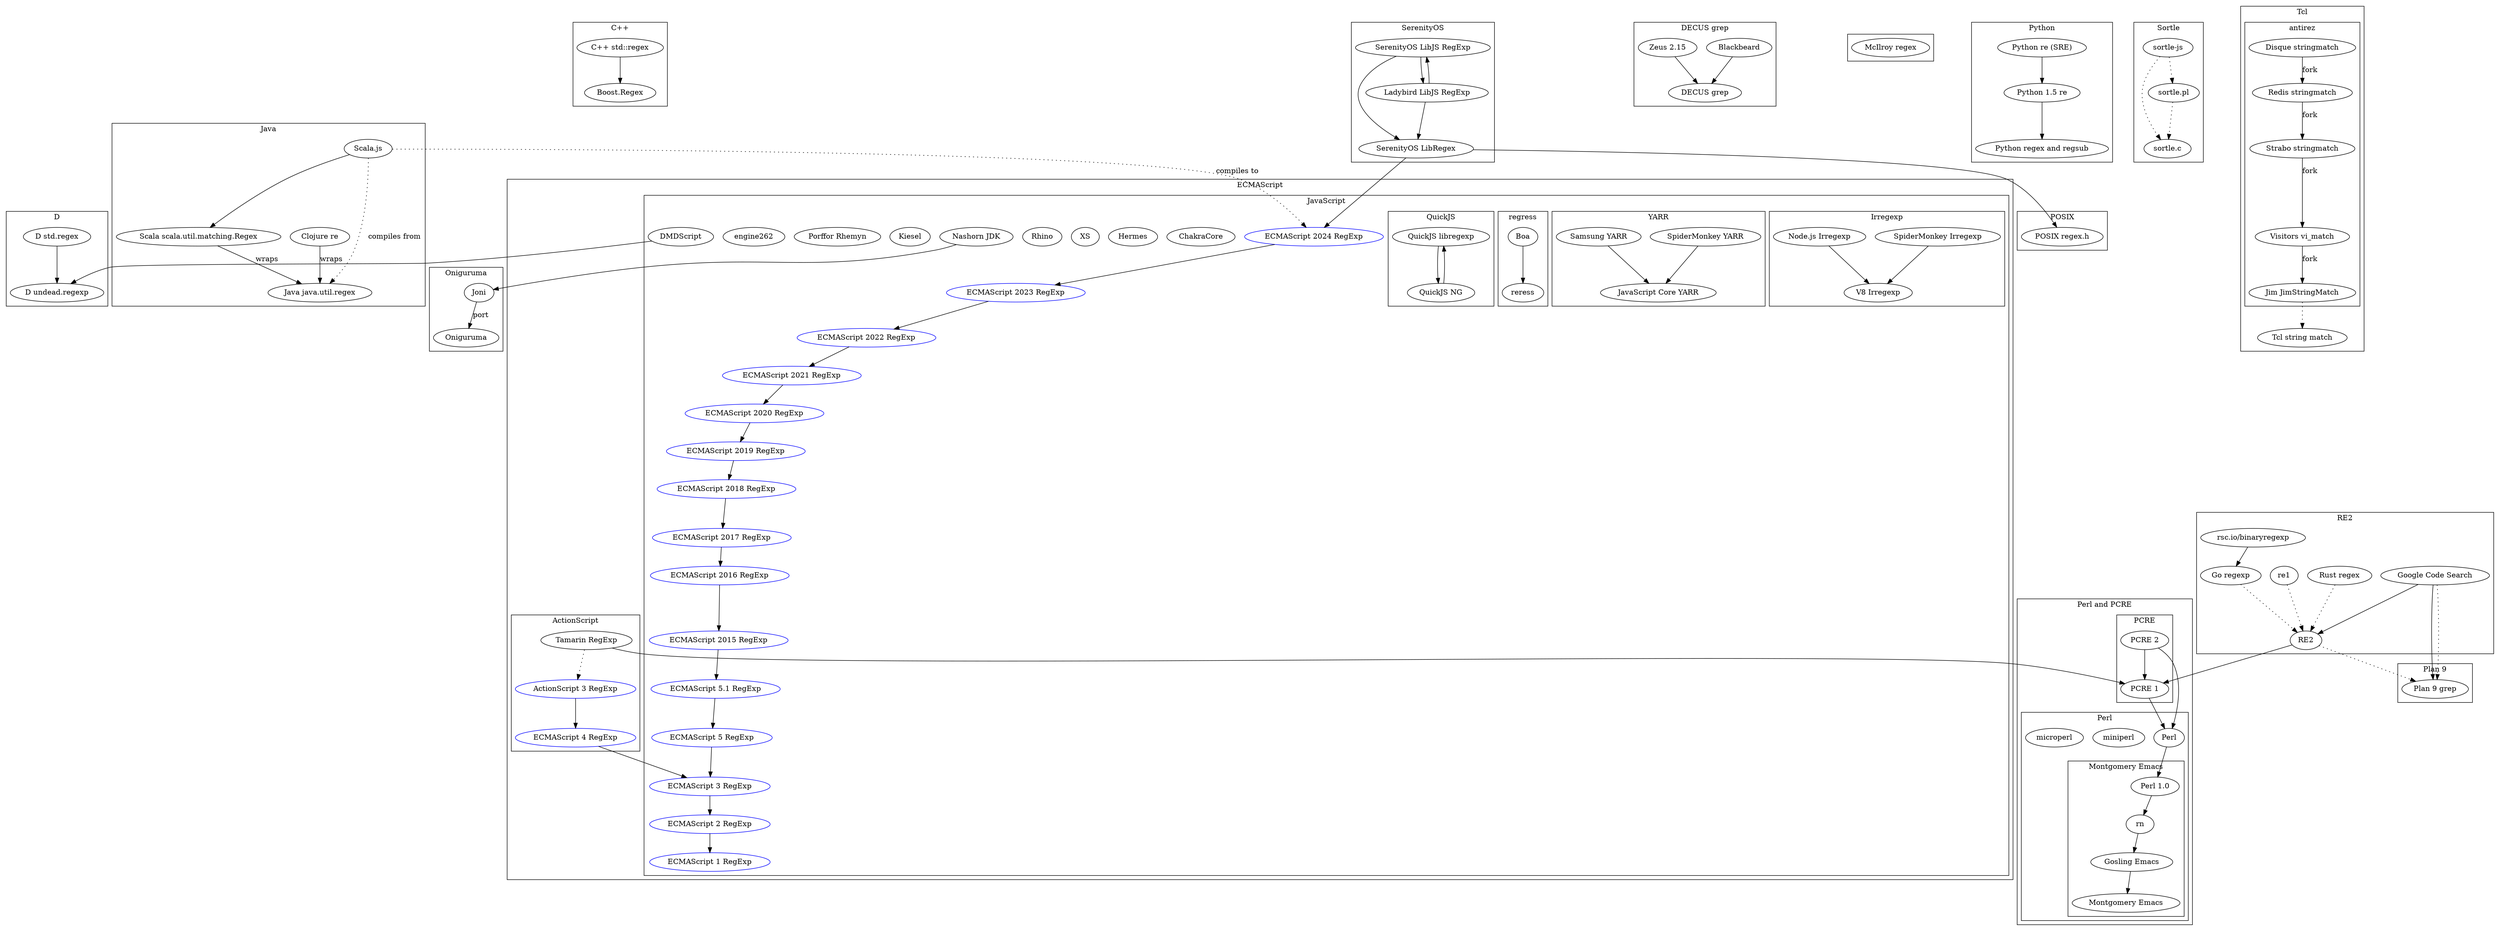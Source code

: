 digraph regexp_relations {
  compund=true;

  subgraph cluster_cpp {
    label="C++";
    boost [label="Boost.Regex"];
    cpp [label="C++ std::regex"];

    boost; // TODO: Influences?
    cpp -> boost;
  }

  subgraph cluster_d {
    label="D";
    d [label="D std.regex"];
    d_undead [label="D undead.regexp"];

    d_undead; // TODO: Influences?
    d -> d_undead; // TODO: Kind of influence
  }

  subgraph cluster_decus_grep {
    label="DECUS grep";
    blackbeard [label="Blackbeard"];
    decus_grep [label="DECUS grep"];
    zeus_215 [label="Zeus 2.15"];

    decus_grep;
    blackbeard -> decus_grep;
    zeus_215 -> decus_grep;
  }

  subgraph cluster_ecmascript {
    label="ECMAScript";

    subgraph cluster_javascript {
      label="JavaScript";
      ecmascript1 [label="ECMAScript 1 RegExp", color=blue];
      ecmascript2 [label="ECMAScript 2 RegExp", color=blue];
      ecmascript3 [label="ECMAScript 3 RegExp", color=blue];
      ecmascript5 [label="ECMAScript 5 RegExp", color=blue];
      ecmascript51 [label="ECMAScript 5.1 RegExp", color=blue];
      ecmascript2015 [label="ECMAScript 2015 RegExp", color=blue];
      ecmascript2016 [label="ECMAScript 2016 RegExp", color=blue];
      ecmascript2017 [label="ECMAScript 2017 RegExp", color=blue];
      ecmascript2018 [label="ECMAScript 2018 RegExp", color=blue];
      ecmascript2019 [label="ECMAScript 2019 RegExp", color=blue];
      ecmascript2020 [label="ECMAScript 2020 RegExp", color=blue];
      ecmascript2021 [label="ECMAScript 2021 RegExp", color=blue];
      ecmascript2022 [label="ECMAScript 2022 RegExp", color=blue];
      ecmascript2023 [label="ECMAScript 2023 RegExp", color=blue];
      ecmascript2024 [label="ECMAScript 2024 RegExp", color=blue];

      ecmascript1;
      ecmascript2 -> ecmascript1;
      ecmascript3 -> ecmascript2;
      ecmascript5 -> ecmascript3;
      ecmascript51 -> ecmascript5;
      ecmascript2015 -> ecmascript51;
      ecmascript2016 -> ecmascript2015;
      ecmascript2017 -> ecmascript2016;
      ecmascript2018 -> ecmascript2017;
      ecmascript2019 -> ecmascript2018;
      ecmascript2020 -> ecmascript2019;
      ecmascript2021 -> ecmascript2020;
      ecmascript2022 -> ecmascript2021;
      ecmascript2023 -> ecmascript2022;
      ecmascript2024 -> ecmascript2023;

      subgraph cluster_irregexp {
        label="Irregexp";
        v8_irregexp [label="V8 Irregexp"];
        spidermonkey_irregexp [label="SpiderMonkey Irregexp"];
        nodejs_irregexp [label="Node.js Irregexp"];

        spidermonkey_irregexp -> v8_irregexp;
        nodejs_irregexp -> v8_irregexp; // TODO: Is this sufficiently different from V8 to include?
      }

      subgraph cluster_yarr {
        label="YARR";
        javascriptcore_yarr [label="JavaScript Core YARR"];
        spidermonkey_yarr [label="SpiderMonkey YARR"];
        samsung_yarr [label="Samsung YARR"];

        spidermonkey_yarr -> javascriptcore_yarr;
        samsung_yarr -> javascriptcore_yarr;
      }

      subgraph cluster_regress {
        label="regress";
        regress [label="reress"];
        boa [label="Boa"];

        boa -> regress;
      }

      subgraph cluster_quickjs {
        label="QuickJS";
        quickjs [label="QuickJS libregexp"];
        quickjs_ng [label="QuickJS NG"];

        quickjs -> quickjs_ng;
        quickjs_ng -> quickjs;
      }

      chakracore [label="ChakraCore"];

      hermes [label="Hermes"];

      xs [label="XS"];

      rhino [label="Rhino"];

      nashorn [label="Nashorn JDK"];
      // nashorn -> joni in cluster_oniguruma

      kiesel [label="Kiesel"];

      porffor [label="Porffor Rhemyn"];

      engine262 [label="engine262"];

      dmdscript [label="DMDScript"];
      dmdscript -> d_undead;
    }

    subgraph cluster_actionscript {
      label="ActionScript";
      ecmascript4 [label="ECMAScript 4 RegExp", color=blue];
      actionscript [label="ActionScript 3 RegExp", color=blue];
      tamarin [label="Tamarin RegExp"];

      ecmascript4 -> ecmascript3;
      actionscript -> ecmascript4;
      tamarin -> actionscript [style=dotted];
      // tamarin -> pcre1 in cluster_pcre
    }
  }

  subgraph cluster_java {
    label="Java";
    java [label="Java java.util.regex"];
    clojure [label="Clojure re"];
    scala [label="Scala scala.util.matching.Regex"];
    scala_js [label="Scala.js"];

    java; // TODO: Influences?
    clojure -> java [label="wraps"];
    scala -> java [label="wraps"];
    scala_js -> java [label="compiles from", style=dotted];
    scala_js -> ecmascript2024 [label="compiles to", style=dotted]; // TODO: Specific versions
    scala_js -> scala;
  }

  subgraph cluster_mcilroy {
    mcilroy [label="McIlroy regex"];
  }

  subgraph cluster_oniguruma {
    label="Oniguruma";
    oniguruma [label="Oniguruma"];
    joni [label="Joni"];

    oniguruma; // TODO
    joni -> oniguruma [label="port"];
    nashorn -> joni;
  }

  subgraph cluster_perl_pcre {
    label="Perl and PCRE";

    subgraph cluster_perl {
      label="Perl";
      perl [label="Perl"];
      miniperl [label="miniperl"];
      microperl [label="microperl"];

      perl -> perl1;
      miniperl; // TODO: Unclear relation
      microperl; // TODO: Unclear relation

      subgraph cluster_montgomery_emacs {
        label="Montgomery Emacs";
        montgomery_emacs [label="Montgomery Emacs"];
        gosling_emacs [label="Gosling Emacs"];
        rn [label="rn"];
        perl1 [label="Perl 1.0"];

        montgomery_emacs; // TODO: Influences?
        gosling_emacs -> montgomery_emacs;
        rn -> gosling_emacs;
        perl1 -> rn;
      }
    }

    subgraph cluster_pcre {
      label="PCRE";
      pcre1 [label="PCRE 1"];
      pcre2 [label="PCRE 2"];

      pcre1 -> perl; // TODO
      pcre2 -> pcre1; // TODO
      pcre2 -> perl; // TODO

      tamarin -> pcre1;
    }
  }

  subgraph cluster_plan9 {
    label="Plan 9";
    plan9_grep [label="Plan 9 grep"];

    plan9_grep; // TODO
  }

  subgraph cluster_posix {
    label="POSIX"
    posix [label="POSIX regex.h"];
    posix;
  }

  subgraph cluster_python {
    label="Python";
    python_regex [label="Python regex and regsub"];
    python_15_re [label="Python 1.5 re"];
    python_sre [label="Python re (SRE)"];

    python_regex; // TODO: Unclear relations
    python_15_re -> python_regex; // TODO: Unclear relations
    python_sre -> python_15_re; // TODO: Unclear relations
  }

  subgraph cluster_re2 {
    label="RE2";
    code_search [label="Google Code Search"];
    re2 [label="RE2"];
    re1 [label="re1"];
    go [label="Go regexp"];
    go_binary [label="rsc.io/binaryregexp"];
    rust [label="Rust regex"];

    code_search -> re2;
    code_search -> plan9_grep; // Early versions
    code_search -> plan9_grep [style=dotted];
    re2 -> plan9_grep [style=dotted];
    re2 -> pcre1; // Minor(?) code reuse
    re1 -> re2 [style=dotted]; // TODO: Mark other relations
    go -> re2 [style=dotted];
    go_binary -> go;
    rust -> re2 [style=dotted]; // TODO: Mark other relations
  }

  subgraph cluster_serenity {
    label="SerenityOS";
    serenity_libregex [label="SerenityOS LibRegex"];
    serenity_libjs [label="SerenityOS LibJS RegExp"];
    ladybird_libjs [label="Ladybird LibJS RegExp"];

    serenity_libregex -> posix;
    serenity_libregex -> ecmascript2024;
    serenity_libjs -> ladybird_libjs;
    serenity_libjs -> serenity_libregex;
    ladybird_libjs -> serenity_libjs;
    ladybird_libjs -> serenity_libregex;
  }

  subgraph cluster_sortle {
    label="Sortle";
    sortle_c [label="sortle.c"];
    sortle_pl [label="sortle.pl"];
    sortle_js [label="sortle-js"];

    sortle_c;
    sortle_pl -> sortle_c [style=dotted];
    sortle_js -> sortle_c [style=dotted];
    sortle_js -> sortle_pl [style=dotted];
  }

  subgraph cluster_tcl {
    label="Tcl";
    tcl [label="Tcl string match"]; // TODO: Is this a language standard or implementation?

    tcl; // TODO: Influences?

    subgraph cluster_antirez {
      label="antirez";
      jim [label="Jim JimStringMatch"]; // TODO: Later versions
      visitors [label="Visitors vi_match"];
      strabo [label="Strabo stringmatch"];
      redis [label="Redis stringmatch"];
      disque [label="Disque stringmatch"];

      visitors -> jim [label="fork"];
      strabo -> visitors [label="fork"];
      redis -> strabo [label="fork"];
      disque -> redis [label="fork"];
    }

    jim -> tcl [style=dotted]; // TODO: Kind of influence
  }
}
